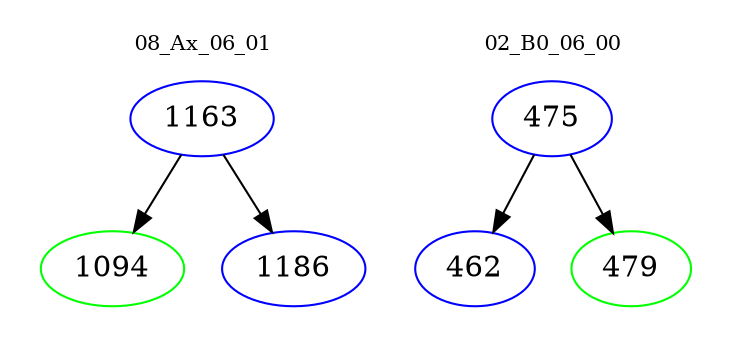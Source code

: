digraph{
subgraph cluster_0 {
color = white
label = "08_Ax_06_01";
fontsize=10;
T0_1163 [label="1163", color="blue"]
T0_1163 -> T0_1094 [color="black"]
T0_1094 [label="1094", color="green"]
T0_1163 -> T0_1186 [color="black"]
T0_1186 [label="1186", color="blue"]
}
subgraph cluster_1 {
color = white
label = "02_B0_06_00";
fontsize=10;
T1_475 [label="475", color="blue"]
T1_475 -> T1_462 [color="black"]
T1_462 [label="462", color="blue"]
T1_475 -> T1_479 [color="black"]
T1_479 [label="479", color="green"]
}
}
